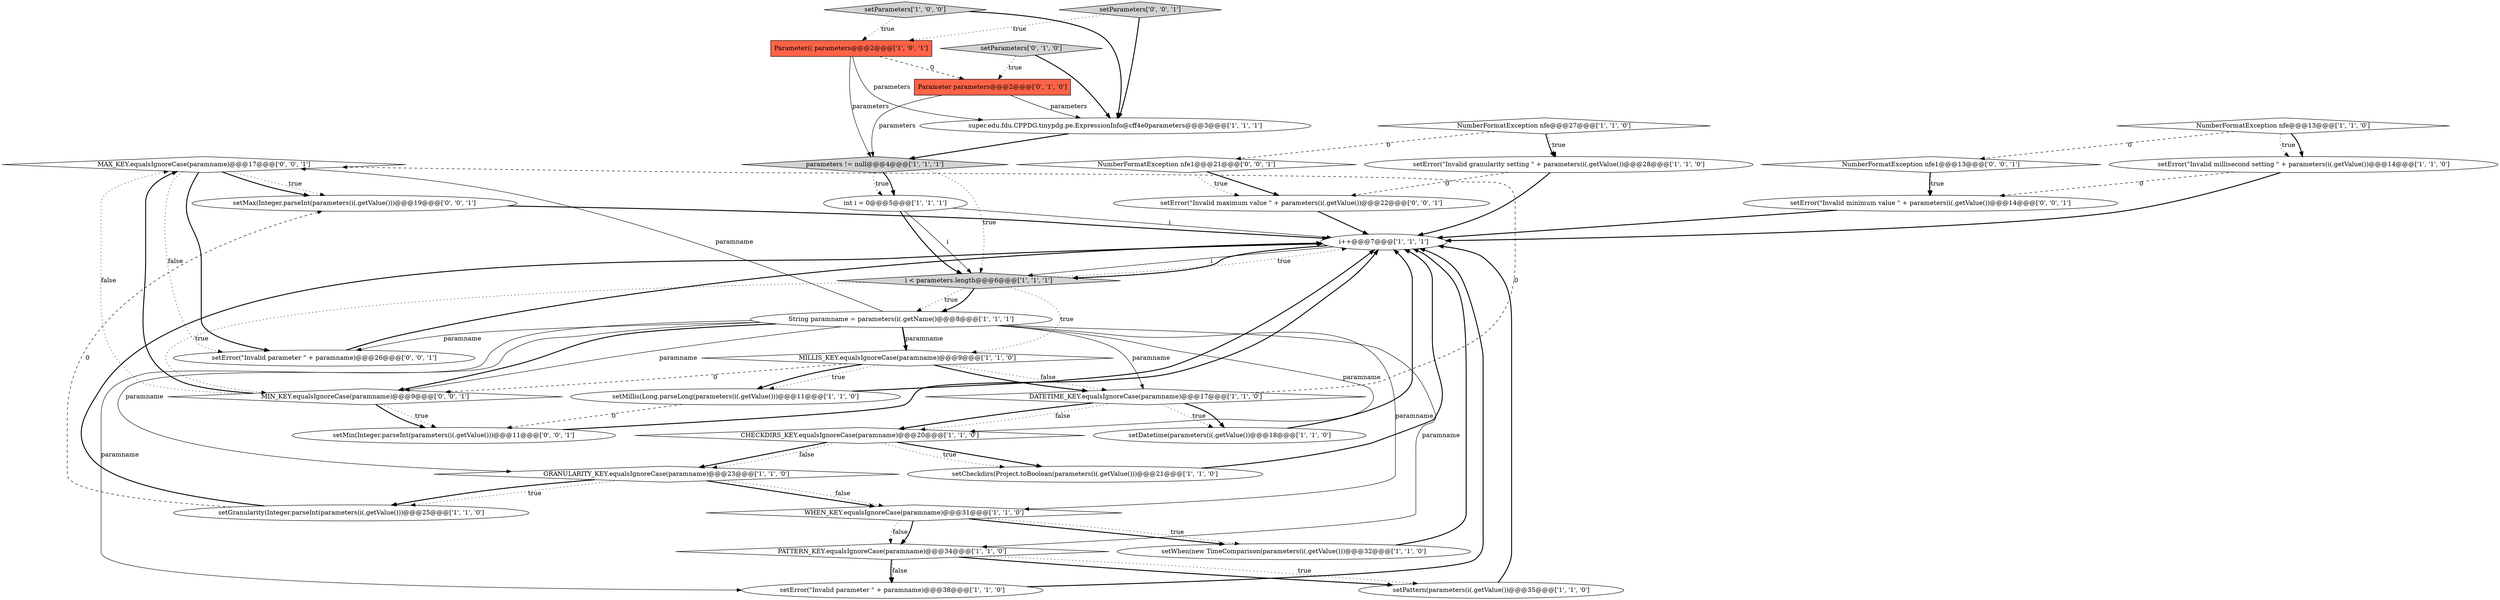 digraph {
29 [style = filled, label = "MAX_KEY.equalsIgnoreCase(paramname)@@@17@@@['0', '0', '1']", fillcolor = white, shape = diamond image = "AAA0AAABBB3BBB"];
27 [style = filled, label = "setMin(Integer.parseInt(parameters(i(.getValue()))@@@11@@@['0', '0', '1']", fillcolor = white, shape = ellipse image = "AAA0AAABBB3BBB"];
28 [style = filled, label = "NumberFormatException nfe1@@@13@@@['0', '0', '1']", fillcolor = white, shape = diamond image = "AAA0AAABBB3BBB"];
23 [style = filled, label = "super.edu.fdu.CPPDG.tinypdg.pe.ExpressionInfo@cff4e0parameters@@@3@@@['1', '1', '1']", fillcolor = white, shape = ellipse image = "AAA0AAABBB1BBB"];
11 [style = filled, label = "setWhen(new TimeComparison(parameters(i(.getValue()))@@@32@@@['1', '1', '0']", fillcolor = white, shape = ellipse image = "AAA0AAABBB1BBB"];
14 [style = filled, label = "setError(\"Invalid granularity setting \" + parameters(i(.getValue())@@@28@@@['1', '1', '0']", fillcolor = white, shape = ellipse image = "AAA0AAABBB1BBB"];
15 [style = filled, label = "i++@@@7@@@['1', '1', '1']", fillcolor = white, shape = ellipse image = "AAA0AAABBB1BBB"];
26 [style = filled, label = "setParameters['0', '1', '0']", fillcolor = lightgray, shape = diamond image = "AAA0AAABBB2BBB"];
6 [style = filled, label = "DATETIME_KEY.equalsIgnoreCase(paramname)@@@17@@@['1', '1', '0']", fillcolor = white, shape = diamond image = "AAA0AAABBB1BBB"];
18 [style = filled, label = "WHEN_KEY.equalsIgnoreCase(paramname)@@@31@@@['1', '1', '0']", fillcolor = white, shape = diamond image = "AAA0AAABBB1BBB"];
34 [style = filled, label = "MIN_KEY.equalsIgnoreCase(paramname)@@@9@@@['0', '0', '1']", fillcolor = white, shape = diamond image = "AAA0AAABBB3BBB"];
32 [style = filled, label = "setMax(Integer.parseInt(parameters(i(.getValue()))@@@19@@@['0', '0', '1']", fillcolor = white, shape = ellipse image = "AAA0AAABBB3BBB"];
17 [style = filled, label = "NumberFormatException nfe@@@27@@@['1', '1', '0']", fillcolor = white, shape = diamond image = "AAA0AAABBB1BBB"];
1 [style = filled, label = "i < parameters.length@@@6@@@['1', '1', '1']", fillcolor = lightgray, shape = diamond image = "AAA0AAABBB1BBB"];
5 [style = filled, label = "MILLIS_KEY.equalsIgnoreCase(paramname)@@@9@@@['1', '1', '0']", fillcolor = white, shape = diamond image = "AAA0AAABBB1BBB"];
0 [style = filled, label = "String paramname = parameters(i(.getName()@@@8@@@['1', '1', '1']", fillcolor = white, shape = ellipse image = "AAA0AAABBB1BBB"];
9 [style = filled, label = "CHECKDIRS_KEY.equalsIgnoreCase(paramname)@@@20@@@['1', '1', '0']", fillcolor = white, shape = diamond image = "AAA0AAABBB1BBB"];
35 [style = filled, label = "setParameters['0', '0', '1']", fillcolor = lightgray, shape = diamond image = "AAA0AAABBB3BBB"];
2 [style = filled, label = "PATTERN_KEY.equalsIgnoreCase(paramname)@@@34@@@['1', '1', '0']", fillcolor = white, shape = diamond image = "AAA0AAABBB1BBB"];
21 [style = filled, label = "parameters != null@@@4@@@['1', '1', '1']", fillcolor = lightgray, shape = diamond image = "AAA0AAABBB1BBB"];
24 [style = filled, label = "setDatetime(parameters(i(.getValue())@@@18@@@['1', '1', '0']", fillcolor = white, shape = ellipse image = "AAA0AAABBB1BBB"];
19 [style = filled, label = "Parameter(( parameters@@@2@@@['1', '0', '1']", fillcolor = tomato, shape = box image = "AAA0AAABBB1BBB"];
7 [style = filled, label = "setMillis(Long.parseLong(parameters(i(.getValue()))@@@11@@@['1', '1', '0']", fillcolor = white, shape = ellipse image = "AAA0AAABBB1BBB"];
12 [style = filled, label = "NumberFormatException nfe@@@13@@@['1', '1', '0']", fillcolor = white, shape = diamond image = "AAA0AAABBB1BBB"];
3 [style = filled, label = "setPattern(parameters(i(.getValue())@@@35@@@['1', '1', '0']", fillcolor = white, shape = ellipse image = "AAA0AAABBB1BBB"];
25 [style = filled, label = "Parameter parameters@@@2@@@['0', '1', '0']", fillcolor = tomato, shape = box image = "AAA1AAABBB2BBB"];
8 [style = filled, label = "int i = 0@@@5@@@['1', '1', '1']", fillcolor = white, shape = ellipse image = "AAA0AAABBB1BBB"];
22 [style = filled, label = "setError(\"Invalid parameter \" + paramname)@@@38@@@['1', '1', '0']", fillcolor = white, shape = ellipse image = "AAA0AAABBB1BBB"];
36 [style = filled, label = "setError(\"Invalid parameter \" + paramname)@@@26@@@['0', '0', '1']", fillcolor = white, shape = ellipse image = "AAA0AAABBB3BBB"];
4 [style = filled, label = "setParameters['1', '0', '0']", fillcolor = lightgray, shape = diamond image = "AAA0AAABBB1BBB"];
10 [style = filled, label = "setError(\"Invalid millisecond setting \" + parameters(i(.getValue())@@@14@@@['1', '1', '0']", fillcolor = white, shape = ellipse image = "AAA0AAABBB1BBB"];
31 [style = filled, label = "NumberFormatException nfe1@@@21@@@['0', '0', '1']", fillcolor = white, shape = diamond image = "AAA0AAABBB3BBB"];
30 [style = filled, label = "setError(\"Invalid minimum value \" + parameters(i(.getValue())@@@14@@@['0', '0', '1']", fillcolor = white, shape = ellipse image = "AAA0AAABBB3BBB"];
20 [style = filled, label = "setGranularity(Integer.parseInt(parameters(i(.getValue()))@@@25@@@['1', '1', '0']", fillcolor = white, shape = ellipse image = "AAA0AAABBB1BBB"];
13 [style = filled, label = "setCheckdirs(Project.toBoolean(parameters(i(.getValue()))@@@21@@@['1', '1', '0']", fillcolor = white, shape = ellipse image = "AAA0AAABBB1BBB"];
16 [style = filled, label = "GRANULARITY_KEY.equalsIgnoreCase(paramname)@@@23@@@['1', '1', '0']", fillcolor = white, shape = diamond image = "AAA0AAABBB1BBB"];
33 [style = filled, label = "setError(\"Invalid maximum value \" + parameters(i(.getValue())@@@22@@@['0', '0', '1']", fillcolor = white, shape = ellipse image = "AAA0AAABBB3BBB"];
22->15 [style = bold, label=""];
8->15 [style = solid, label="i"];
29->36 [style = dotted, label="false"];
21->8 [style = dotted, label="true"];
21->8 [style = bold, label=""];
17->14 [style = dotted, label="true"];
16->20 [style = dotted, label="true"];
35->19 [style = dotted, label="true"];
9->16 [style = bold, label=""];
27->15 [style = bold, label=""];
1->34 [style = dotted, label="true"];
8->1 [style = bold, label=""];
28->30 [style = dotted, label="true"];
35->23 [style = bold, label=""];
12->10 [style = bold, label=""];
34->27 [style = dotted, label="true"];
0->5 [style = solid, label="paramname"];
17->14 [style = bold, label=""];
9->13 [style = bold, label=""];
20->32 [style = dashed, label="0"];
1->0 [style = dotted, label="true"];
20->15 [style = bold, label=""];
19->23 [style = solid, label="parameters"];
2->3 [style = dotted, label="true"];
29->36 [style = bold, label=""];
0->36 [style = solid, label="paramname"];
28->30 [style = bold, label=""];
33->15 [style = bold, label=""];
18->11 [style = bold, label=""];
34->29 [style = dotted, label="false"];
1->0 [style = bold, label=""];
14->33 [style = dashed, label="0"];
31->33 [style = dotted, label="true"];
5->34 [style = dashed, label="0"];
0->16 [style = solid, label="paramname"];
0->6 [style = solid, label="paramname"];
0->2 [style = solid, label="paramname"];
0->34 [style = bold, label=""];
18->11 [style = dotted, label="true"];
5->6 [style = bold, label=""];
12->10 [style = dotted, label="true"];
18->2 [style = dotted, label="false"];
5->7 [style = dotted, label="true"];
1->15 [style = dotted, label="true"];
29->32 [style = bold, label=""];
31->33 [style = bold, label=""];
9->13 [style = dotted, label="true"];
25->23 [style = solid, label="parameters"];
25->21 [style = solid, label="parameters"];
5->7 [style = bold, label=""];
14->15 [style = bold, label=""];
13->15 [style = bold, label=""];
19->25 [style = dashed, label="0"];
16->20 [style = bold, label=""];
29->32 [style = dotted, label="true"];
4->23 [style = bold, label=""];
30->15 [style = bold, label=""];
34->29 [style = bold, label=""];
6->24 [style = dotted, label="true"];
16->18 [style = bold, label=""];
16->18 [style = dotted, label="false"];
2->3 [style = bold, label=""];
6->24 [style = bold, label=""];
0->18 [style = solid, label="paramname"];
0->9 [style = solid, label="paramname"];
15->1 [style = solid, label="i"];
10->30 [style = dashed, label="0"];
7->15 [style = bold, label=""];
4->19 [style = dotted, label="true"];
0->5 [style = bold, label=""];
24->15 [style = bold, label=""];
15->1 [style = bold, label=""];
0->22 [style = solid, label="paramname"];
10->15 [style = bold, label=""];
21->1 [style = dotted, label="true"];
0->34 [style = solid, label="paramname"];
19->21 [style = solid, label="parameters"];
26->25 [style = dotted, label="true"];
36->15 [style = bold, label=""];
6->9 [style = dotted, label="false"];
3->15 [style = bold, label=""];
18->2 [style = bold, label=""];
17->31 [style = dashed, label="0"];
9->16 [style = dotted, label="false"];
11->15 [style = bold, label=""];
7->27 [style = dashed, label="0"];
6->29 [style = dashed, label="0"];
23->21 [style = bold, label=""];
5->6 [style = dotted, label="false"];
2->22 [style = dotted, label="false"];
12->28 [style = dashed, label="0"];
8->1 [style = solid, label="i"];
26->23 [style = bold, label=""];
32->15 [style = bold, label=""];
0->29 [style = solid, label="paramname"];
6->9 [style = bold, label=""];
2->22 [style = bold, label=""];
1->5 [style = dotted, label="true"];
34->27 [style = bold, label=""];
}
